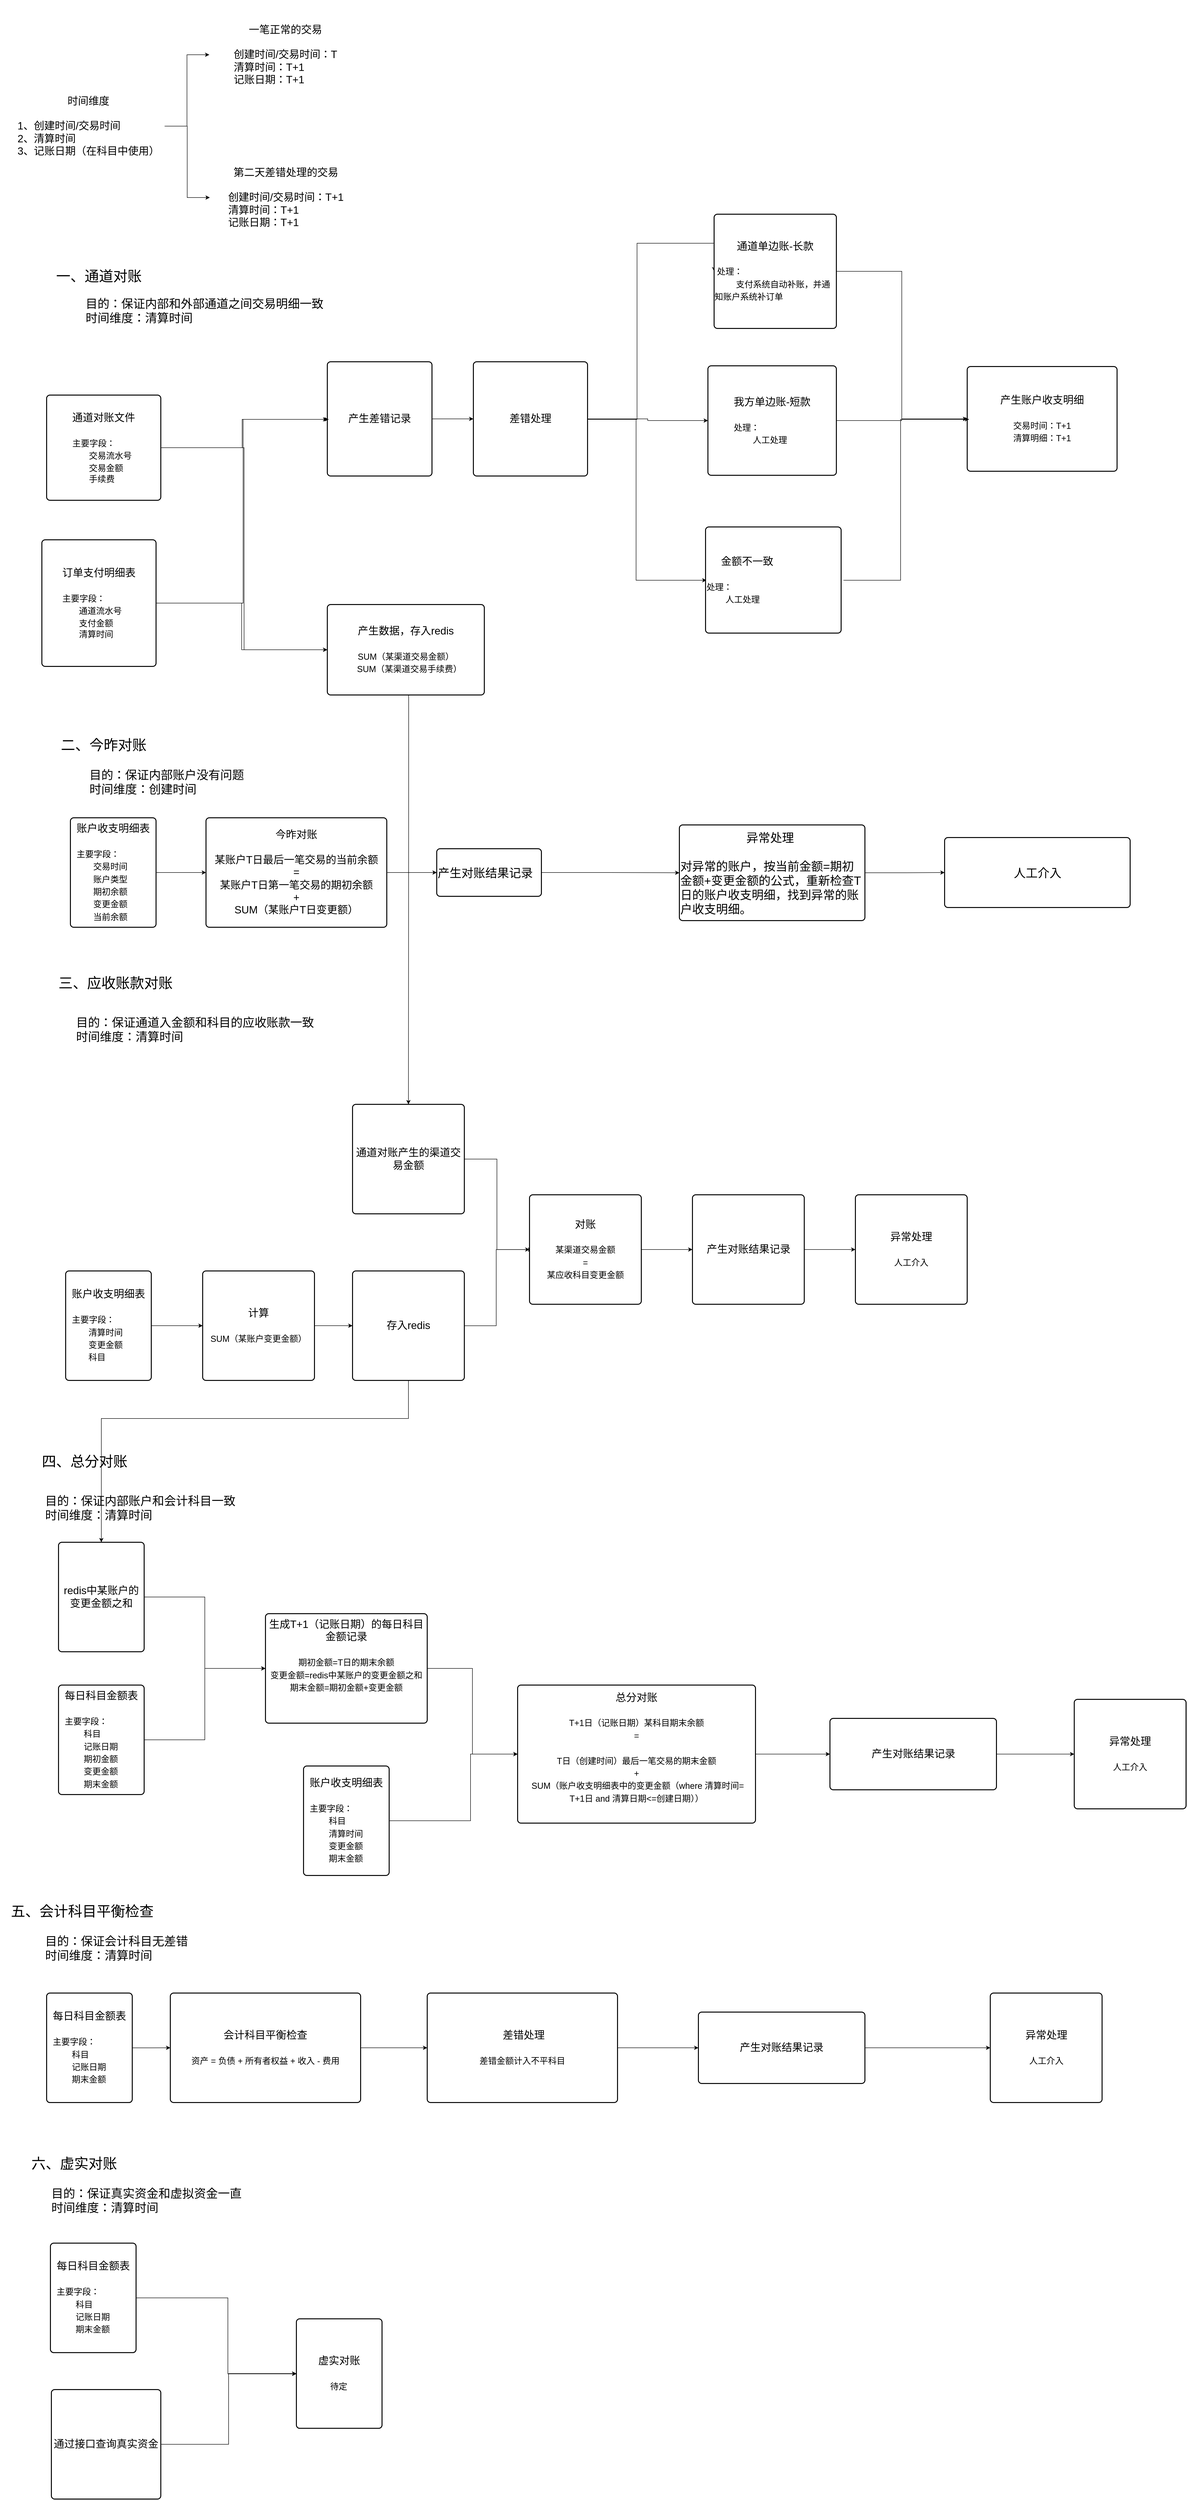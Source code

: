 <mxfile version="10.7.5" type="github"><diagram id="xAqjOUF-FZL2GViJQYim" name="Page-1"><mxGraphModel dx="2731" dy="2363" grid="1" gridSize="10" guides="1" tooltips="1" connect="1" arrows="1" fold="1" page="1" pageScale="1" pageWidth="827" pageHeight="1169" math="0" shadow="0"><root><mxCell id="0"/><mxCell id="1" parent="0"/><mxCell id="aBwMMOyvuizvTPIjzyAT-1" value="一、通道对账" style="text;html=1;strokeColor=none;fillColor=none;align=center;verticalAlign=middle;whiteSpace=wrap;rounded=0;fontSize=30;" vertex="1" parent="1"><mxGeometry x="70" y="-230" width="220" height="60" as="geometry"/></mxCell><mxCell id="aBwMMOyvuizvTPIjzyAT-5" value="" style="edgeStyle=orthogonalEdgeStyle;rounded=0;orthogonalLoop=1;jettySize=auto;html=1;fontSize=22;" edge="1" parent="1" source="aBwMMOyvuizvTPIjzyAT-2" target="aBwMMOyvuizvTPIjzyAT-4"><mxGeometry relative="1" as="geometry"><Array as="points"><mxPoint x="481" y="161"/><mxPoint x="481" y="101"/></Array></mxGeometry></mxCell><mxCell id="aBwMMOyvuizvTPIjzyAT-104" style="edgeStyle=orthogonalEdgeStyle;rounded=0;orthogonalLoop=1;jettySize=auto;html=1;fontSize=25;entryX=0;entryY=0.5;entryDx=0;entryDy=0;" edge="1" parent="1" source="aBwMMOyvuizvTPIjzyAT-2" target="aBwMMOyvuizvTPIjzyAT-22"><mxGeometry relative="1" as="geometry"><mxPoint x="570" y="400" as="targetPoint"/></mxGeometry></mxCell><mxCell id="aBwMMOyvuizvTPIjzyAT-2" value="通道对账文件&lt;br&gt;&lt;br&gt;&lt;div style=&quot;text-align: left&quot;&gt;&lt;span style=&quot;font-size: 18px&quot;&gt;主要字段：&lt;/span&gt;&lt;/div&gt;&lt;div style=&quot;text-align: left&quot;&gt;&lt;span style=&quot;font-size: 18px&quot;&gt;&amp;nbsp; &amp;nbsp; &amp;nbsp; &amp;nbsp;交易流水号&lt;/span&gt;&lt;/div&gt;&lt;div style=&quot;text-align: left&quot;&gt;&lt;span style=&quot;font-size: 18px&quot;&gt;&amp;nbsp; &amp;nbsp; &amp;nbsp; &amp;nbsp;交易金额&lt;/span&gt;&lt;/div&gt;&lt;font style=&quot;font-size: 18px&quot;&gt;&lt;div style=&quot;text-align: left&quot;&gt;&lt;span&gt;&amp;nbsp; &amp;nbsp; &amp;nbsp; &amp;nbsp;手续费&lt;/span&gt;&lt;/div&gt;&lt;/font&gt;" style="rounded=1;whiteSpace=wrap;html=1;absoluteArcSize=1;arcSize=14;strokeWidth=2;fontSize=22;" vertex="1" parent="1"><mxGeometry x="70" y="50" width="240" height="221" as="geometry"/></mxCell><mxCell id="aBwMMOyvuizvTPIjzyAT-13" value="" style="edgeStyle=orthogonalEdgeStyle;rounded=0;orthogonalLoop=1;jettySize=auto;html=1;fontSize=22;" edge="1" parent="1" source="aBwMMOyvuizvTPIjzyAT-4" target="aBwMMOyvuizvTPIjzyAT-12"><mxGeometry relative="1" as="geometry"/></mxCell><mxCell id="aBwMMOyvuizvTPIjzyAT-4" value="产生差错记录" style="rounded=1;whiteSpace=wrap;html=1;absoluteArcSize=1;arcSize=14;strokeWidth=2;fontSize=22;" vertex="1" parent="1"><mxGeometry x="660" y="-20" width="220" height="240" as="geometry"/></mxCell><mxCell id="aBwMMOyvuizvTPIjzyAT-15" value="" style="edgeStyle=orthogonalEdgeStyle;rounded=0;orthogonalLoop=1;jettySize=auto;html=1;fontSize=22;exitX=1;exitY=0.5;exitDx=0;exitDy=0;entryX=0;entryY=0.5;entryDx=0;entryDy=0;" edge="1" parent="1" source="aBwMMOyvuizvTPIjzyAT-12" target="aBwMMOyvuizvTPIjzyAT-14"><mxGeometry relative="1" as="geometry"><mxPoint x="1090" y="60" as="sourcePoint"/><mxPoint x="1280" y="-270" as="targetPoint"/><Array as="points"><mxPoint x="1311" y="101"/><mxPoint x="1311" y="-269"/><mxPoint x="1473" y="-269"/></Array></mxGeometry></mxCell><mxCell id="aBwMMOyvuizvTPIjzyAT-18" style="edgeStyle=orthogonalEdgeStyle;rounded=0;orthogonalLoop=1;jettySize=auto;html=1;entryX=0;entryY=0.5;entryDx=0;entryDy=0;fontSize=22;" edge="1" parent="1" source="aBwMMOyvuizvTPIjzyAT-12" target="aBwMMOyvuizvTPIjzyAT-16"><mxGeometry relative="1" as="geometry"/></mxCell><mxCell id="aBwMMOyvuizvTPIjzyAT-19" style="edgeStyle=orthogonalEdgeStyle;rounded=0;orthogonalLoop=1;jettySize=auto;html=1;entryX=0;entryY=0.5;entryDx=0;entryDy=0;fontSize=22;" edge="1" parent="1"><mxGeometry relative="1" as="geometry"><mxPoint x="1162" y="101" as="sourcePoint"/><mxPoint x="1457" y="439" as="targetPoint"/><Array as="points"><mxPoint x="1309" y="101"/><mxPoint x="1309" y="439"/></Array></mxGeometry></mxCell><mxCell id="aBwMMOyvuizvTPIjzyAT-12" value="差错处理" style="rounded=1;whiteSpace=wrap;html=1;absoluteArcSize=1;arcSize=14;strokeWidth=2;fontSize=22;" vertex="1" parent="1"><mxGeometry x="967" y="-20" width="240" height="240" as="geometry"/></mxCell><mxCell id="aBwMMOyvuizvTPIjzyAT-21" value="" style="edgeStyle=orthogonalEdgeStyle;rounded=0;orthogonalLoop=1;jettySize=auto;html=1;fontSize=22;entryX=0;entryY=0.5;entryDx=0;entryDy=0;" edge="1" parent="1" source="aBwMMOyvuizvTPIjzyAT-14" target="aBwMMOyvuizvTPIjzyAT-20"><mxGeometry relative="1" as="geometry"/></mxCell><mxCell id="aBwMMOyvuizvTPIjzyAT-14" value="通道单边账-长款&lt;br&gt;&lt;br&gt;&lt;div style=&quot;text-align: left&quot;&gt;&lt;span style=&quot;font-size: 18px&quot;&gt;&amp;nbsp;处理：&lt;/span&gt;&lt;/div&gt;&lt;div style=&quot;text-align: left&quot;&gt;&lt;span style=&quot;font-size: 18px&quot;&gt;&amp;nbsp; &amp;nbsp; &amp;nbsp; &amp;nbsp; &amp;nbsp;支付系统自动补账，并通知账户系统补订单&lt;/span&gt;&lt;/div&gt;" style="rounded=1;whiteSpace=wrap;html=1;absoluteArcSize=1;arcSize=14;strokeWidth=2;fontSize=22;" vertex="1" parent="1"><mxGeometry x="1473" y="-330" width="257" height="240" as="geometry"/></mxCell><mxCell id="aBwMMOyvuizvTPIjzyAT-20" value="产生账户收支明细&lt;br&gt;&lt;br&gt;&lt;font style=&quot;font-size: 18px&quot;&gt;交易时间：T+1&lt;br&gt;清算明细：T+1&lt;/font&gt;&lt;br&gt;" style="rounded=1;whiteSpace=wrap;html=1;absoluteArcSize=1;arcSize=14;strokeWidth=2;fontSize=22;" vertex="1" parent="1"><mxGeometry x="2005" y="-10" width="315" height="220" as="geometry"/></mxCell><mxCell id="aBwMMOyvuizvTPIjzyAT-6" style="edgeStyle=orthogonalEdgeStyle;rounded=0;orthogonalLoop=1;jettySize=auto;html=1;entryX=0;entryY=0.5;entryDx=0;entryDy=0;fontSize=22;" edge="1" parent="1"><mxGeometry relative="1" as="geometry"><mxPoint x="302" y="487" as="sourcePoint"/><mxPoint x="663" y="101" as="targetPoint"/><Array as="points"><mxPoint x="483" y="487"/><mxPoint x="483" y="101"/></Array></mxGeometry></mxCell><mxCell id="aBwMMOyvuizvTPIjzyAT-25" style="edgeStyle=orthogonalEdgeStyle;rounded=0;orthogonalLoop=1;jettySize=auto;html=1;entryX=0;entryY=0.5;entryDx=0;entryDy=0;fontSize=22;" edge="1" parent="1" source="aBwMMOyvuizvTPIjzyAT-3" target="aBwMMOyvuizvTPIjzyAT-22"><mxGeometry relative="1" as="geometry"/></mxCell><mxCell id="aBwMMOyvuizvTPIjzyAT-3" value="订单支付明细表&lt;br&gt;&lt;br&gt;&lt;div style=&quot;text-align: left&quot;&gt;&lt;span style=&quot;font-size: 18px&quot;&gt;主要字段：&lt;/span&gt;&lt;/div&gt;&lt;div style=&quot;text-align: left&quot;&gt;&lt;span style=&quot;font-size: 18px&quot;&gt;&amp;nbsp; &amp;nbsp; &amp;nbsp; &amp;nbsp;通道流水号&lt;/span&gt;&lt;/div&gt;&lt;div style=&quot;text-align: left&quot;&gt;&lt;span style=&quot;font-size: 18px&quot;&gt;&amp;nbsp; &amp;nbsp; &amp;nbsp; &amp;nbsp;支付金额&lt;/span&gt;&lt;/div&gt;&lt;font style=&quot;font-size: 18px&quot;&gt;&lt;div style=&quot;text-align: left&quot;&gt;&lt;span&gt;&amp;nbsp; &amp;nbsp; &amp;nbsp; &amp;nbsp;清算时间&lt;/span&gt;&lt;/div&gt;&lt;/font&gt;" style="rounded=1;whiteSpace=wrap;html=1;absoluteArcSize=1;arcSize=14;strokeWidth=2;fontSize=22;" vertex="1" parent="1"><mxGeometry x="60" y="354" width="240" height="266" as="geometry"/></mxCell><mxCell id="aBwMMOyvuizvTPIjzyAT-11" value="" style="edgeStyle=orthogonalEdgeStyle;rounded=0;orthogonalLoop=1;jettySize=auto;html=1;fontSize=22;" edge="1" parent="1" source="aBwMMOyvuizvTPIjzyAT-7" target="aBwMMOyvuizvTPIjzyAT-10"><mxGeometry relative="1" as="geometry"/></mxCell><mxCell id="aBwMMOyvuizvTPIjzyAT-102" style="edgeStyle=orthogonalEdgeStyle;rounded=0;orthogonalLoop=1;jettySize=auto;html=1;fontSize=25;" edge="1" parent="1" source="aBwMMOyvuizvTPIjzyAT-7" target="aBwMMOyvuizvTPIjzyAT-101"><mxGeometry relative="1" as="geometry"/></mxCell><mxCell id="aBwMMOyvuizvTPIjzyAT-7" value="时间维度&lt;br&gt;&lt;br&gt;&lt;div style=&quot;text-align: left&quot;&gt;&lt;span&gt;1、创建时间/交易时间&lt;/span&gt;&lt;/div&gt;&lt;div style=&quot;text-align: left&quot;&gt;&lt;span&gt;2、清算时间&lt;/span&gt;&lt;/div&gt;&lt;div style=&quot;text-align: left&quot;&gt;&lt;span&gt;3、记账日期（在科目中使用）&lt;/span&gt;&lt;/div&gt;" style="text;html=1;strokeColor=none;fillColor=none;align=center;verticalAlign=middle;whiteSpace=wrap;rounded=0;fontSize=22;" vertex="1" parent="1"><mxGeometry x="-2" y="-630" width="320" height="230" as="geometry"/></mxCell><mxCell id="aBwMMOyvuizvTPIjzyAT-10" value="一笔正常的交易&lt;br&gt;&lt;br&gt;&lt;div style=&quot;text-align: left&quot;&gt;&lt;span&gt;创建时间/交易时间：T&lt;/span&gt;&lt;/div&gt;&lt;div style=&quot;text-align: left&quot;&gt;&lt;span&gt;清算时间：T+1&lt;/span&gt;&lt;/div&gt;&lt;div style=&quot;text-align: left&quot;&gt;&lt;span&gt;记账日期：T+1&lt;/span&gt;&lt;/div&gt;" style="text;html=1;strokeColor=none;fillColor=none;align=center;verticalAlign=middle;whiteSpace=wrap;rounded=0;fontSize=22;" vertex="1" parent="1"><mxGeometry x="412" y="-780" width="320" height="230" as="geometry"/></mxCell><mxCell id="aBwMMOyvuizvTPIjzyAT-23" style="edgeStyle=orthogonalEdgeStyle;rounded=0;orthogonalLoop=1;jettySize=auto;html=1;entryX=0;entryY=0.5;entryDx=0;entryDy=0;fontSize=22;" edge="1" parent="1" source="aBwMMOyvuizvTPIjzyAT-16" target="aBwMMOyvuizvTPIjzyAT-20"><mxGeometry relative="1" as="geometry"/></mxCell><mxCell id="aBwMMOyvuizvTPIjzyAT-16" value="我方单边账-短款&lt;br&gt;&lt;br&gt;&lt;div style=&quot;text-align: left&quot;&gt;&lt;span style=&quot;font-size: 18px&quot;&gt;处理：&lt;/span&gt;&lt;/div&gt;&lt;div style=&quot;text-align: left&quot;&gt;&lt;span style=&quot;font-size: 18px&quot;&gt;&amp;nbsp; &amp;nbsp; &amp;nbsp; &amp;nbsp; 人工处理&lt;/span&gt;&lt;/div&gt;" style="rounded=1;whiteSpace=wrap;html=1;absoluteArcSize=1;arcSize=14;strokeWidth=2;fontSize=22;" vertex="1" parent="1"><mxGeometry x="1460" y="-11.5" width="270" height="230" as="geometry"/></mxCell><mxCell id="aBwMMOyvuizvTPIjzyAT-24" style="edgeStyle=orthogonalEdgeStyle;rounded=0;orthogonalLoop=1;jettySize=auto;html=1;entryX=0;entryY=0.5;entryDx=0;entryDy=0;fontSize=22;exitX=1;exitY=0.5;exitDx=0;exitDy=0;" edge="1" parent="1"><mxGeometry relative="1" as="geometry"><mxPoint x="1745" y="439" as="sourcePoint"/><mxPoint x="2009" y="101" as="targetPoint"/><Array as="points"><mxPoint x="1865" y="439"/><mxPoint x="1865" y="101"/></Array></mxGeometry></mxCell><mxCell id="aBwMMOyvuizvTPIjzyAT-17" value="&lt;div style=&quot;text-align: center&quot;&gt;&lt;span&gt;&amp;nbsp; &amp;nbsp; &amp;nbsp;金额不一致&lt;/span&gt;&lt;/div&gt;&lt;span style=&quot;font-size: 18px ; text-align: left&quot;&gt;&lt;br&gt;处理：&lt;/span&gt;&lt;br&gt;&lt;div style=&quot;text-align: left&quot;&gt;&lt;span style=&quot;font-size: 18px&quot;&gt;&amp;nbsp; &amp;nbsp; &amp;nbsp; &amp;nbsp; 人工处理&lt;/span&gt;&lt;/div&gt;" style="rounded=1;whiteSpace=wrap;html=1;absoluteArcSize=1;arcSize=14;strokeWidth=2;fontSize=22;align=left;" vertex="1" parent="1"><mxGeometry x="1455" y="327" width="285" height="223" as="geometry"/></mxCell><mxCell id="aBwMMOyvuizvTPIjzyAT-53" style="edgeStyle=orthogonalEdgeStyle;rounded=0;orthogonalLoop=1;jettySize=auto;html=1;entryX=0.5;entryY=0;entryDx=0;entryDy=0;fontSize=25;" edge="1" parent="1" source="aBwMMOyvuizvTPIjzyAT-22" target="aBwMMOyvuizvTPIjzyAT-52"><mxGeometry relative="1" as="geometry"><Array as="points"><mxPoint x="831" y="860"/><mxPoint x="831" y="860"/></Array></mxGeometry></mxCell><mxCell id="aBwMMOyvuizvTPIjzyAT-22" value="产生数据，存入redis&lt;br&gt;&lt;br&gt;&lt;font style=&quot;font-size: 18px&quot;&gt;SUM（某渠道交易金额）&lt;br&gt;&amp;nbsp; &amp;nbsp;SUM（某渠道交易手续费）&lt;/font&gt;" style="rounded=1;whiteSpace=wrap;html=1;absoluteArcSize=1;arcSize=14;strokeWidth=2;fontSize=22;" vertex="1" parent="1"><mxGeometry x="660" y="490" width="330" height="190" as="geometry"/></mxCell><mxCell id="aBwMMOyvuizvTPIjzyAT-27" value="二、今昨对账" style="text;html=1;strokeColor=none;fillColor=none;align=center;verticalAlign=middle;whiteSpace=wrap;rounded=0;fontSize=30;" vertex="1" parent="1"><mxGeometry x="70" y="720" width="240" height="130" as="geometry"/></mxCell><mxCell id="aBwMMOyvuizvTPIjzyAT-35" value="" style="edgeStyle=orthogonalEdgeStyle;rounded=0;orthogonalLoop=1;jettySize=auto;html=1;fontSize=25;" edge="1" parent="1" source="aBwMMOyvuizvTPIjzyAT-29" target="aBwMMOyvuizvTPIjzyAT-34"><mxGeometry relative="1" as="geometry"/></mxCell><mxCell id="aBwMMOyvuizvTPIjzyAT-29" value="账户收支明细表&lt;br&gt;&lt;br&gt;&lt;div style=&quot;text-align: left&quot;&gt;&lt;span style=&quot;font-size: 18px&quot;&gt;主要字段：&lt;/span&gt;&lt;/div&gt;&lt;div style=&quot;text-align: left&quot;&gt;&lt;span style=&quot;font-size: 18px&quot;&gt;&amp;nbsp; &amp;nbsp; &amp;nbsp; &amp;nbsp;交易时间&lt;/span&gt;&lt;/div&gt;&lt;div style=&quot;text-align: left&quot;&gt;&lt;span style=&quot;font-size: 18px&quot;&gt;&amp;nbsp; &amp;nbsp; &amp;nbsp; &amp;nbsp;账户类型&lt;/span&gt;&lt;/div&gt;&lt;div style=&quot;text-align: left&quot;&gt;&lt;span style=&quot;font-size: 18px&quot;&gt;&amp;nbsp; &amp;nbsp; &amp;nbsp; &amp;nbsp;期初余额&lt;/span&gt;&lt;/div&gt;&lt;div style=&quot;text-align: left&quot;&gt;&lt;span style=&quot;font-size: 18px&quot;&gt;&amp;nbsp; &amp;nbsp; &amp;nbsp; &amp;nbsp;变更金额&lt;/span&gt;&lt;/div&gt;&lt;div style=&quot;text-align: left&quot;&gt;&lt;span style=&quot;font-size: 18px&quot;&gt;&amp;nbsp; &amp;nbsp; &amp;nbsp; &amp;nbsp;当前余额&lt;/span&gt;&lt;/div&gt;" style="rounded=1;whiteSpace=wrap;html=1;absoluteArcSize=1;arcSize=14;strokeWidth=2;fontSize=22;" vertex="1" parent="1"><mxGeometry x="120" y="938" width="180" height="230" as="geometry"/></mxCell><mxCell id="aBwMMOyvuizvTPIjzyAT-39" style="edgeStyle=orthogonalEdgeStyle;rounded=0;orthogonalLoop=1;jettySize=auto;html=1;entryX=0;entryY=0.5;entryDx=0;entryDy=0;fontSize=25;" edge="1" parent="1" source="aBwMMOyvuizvTPIjzyAT-34" target="aBwMMOyvuizvTPIjzyAT-38"><mxGeometry relative="1" as="geometry"/></mxCell><mxCell id="aBwMMOyvuizvTPIjzyAT-34" value="今昨对账&lt;br&gt;&lt;br&gt;某账户T日最后一笔交易的当前余额&lt;br&gt;=&lt;br&gt;某账户T日第一笔交易的期初余额&lt;br&gt;+&lt;br&gt;SUM（某账户T日变更额）&lt;br&gt;" style="rounded=1;whiteSpace=wrap;html=1;absoluteArcSize=1;arcSize=14;strokeWidth=2;fontSize=22;" vertex="1" parent="1"><mxGeometry x="405" y="938" width="380" height="230" as="geometry"/></mxCell><mxCell id="aBwMMOyvuizvTPIjzyAT-30" value="目的：保证内部和外部通道之间交易明细一致&lt;br&gt;时间维度：清算时间&lt;br&gt;" style="text;html=1;resizable=0;points=[];autosize=1;align=left;verticalAlign=top;spacingTop=-4;fontSize=25;" vertex="1" parent="1"><mxGeometry x="150" y="-160" width="520" height="60" as="geometry"/></mxCell><mxCell id="aBwMMOyvuizvTPIjzyAT-31" value="目的：保证内部账户没有问题&lt;br&gt;时间维度：创建时间&lt;br&gt;" style="text;html=1;resizable=0;points=[];autosize=1;align=left;verticalAlign=top;spacingTop=-4;fontSize=25;" vertex="1" parent="1"><mxGeometry x="158" y="830" width="340" height="60" as="geometry"/></mxCell><mxCell id="aBwMMOyvuizvTPIjzyAT-42" value="" style="edgeStyle=orthogonalEdgeStyle;rounded=0;orthogonalLoop=1;jettySize=auto;html=1;fontSize=25;" edge="1" parent="1" source="aBwMMOyvuizvTPIjzyAT-38" target="aBwMMOyvuizvTPIjzyAT-41"><mxGeometry relative="1" as="geometry"/></mxCell><mxCell id="aBwMMOyvuizvTPIjzyAT-38" value="产生对账结果记录" style="rounded=1;whiteSpace=wrap;html=1;absoluteArcSize=1;arcSize=14;strokeWidth=2;fontSize=25;align=left;" vertex="1" parent="1"><mxGeometry x="890" y="1003" width="220" height="100" as="geometry"/></mxCell><mxCell id="aBwMMOyvuizvTPIjzyAT-109" value="" style="edgeStyle=orthogonalEdgeStyle;rounded=0;orthogonalLoop=1;jettySize=auto;html=1;fontSize=25;" edge="1" parent="1" source="aBwMMOyvuizvTPIjzyAT-41" target="aBwMMOyvuizvTPIjzyAT-108"><mxGeometry relative="1" as="geometry"/></mxCell><mxCell id="aBwMMOyvuizvTPIjzyAT-41" value="&amp;nbsp; &amp;nbsp; &amp;nbsp; &amp;nbsp; &amp;nbsp; &amp;nbsp; &amp;nbsp; &amp;nbsp; &amp;nbsp; &amp;nbsp; 异常处理&lt;br&gt;&lt;br&gt;对异常的账户，按当前金额=期初金额+变更金额的公式，重新检查T日的账户收支明细，找到异常的账户收支明细。" style="rounded=1;whiteSpace=wrap;html=1;absoluteArcSize=1;arcSize=14;strokeWidth=2;fontSize=25;align=left;" vertex="1" parent="1"><mxGeometry x="1400" y="953" width="390" height="201" as="geometry"/></mxCell><mxCell id="aBwMMOyvuizvTPIjzyAT-108" value="人工介入" style="rounded=1;whiteSpace=wrap;html=1;absoluteArcSize=1;arcSize=14;strokeWidth=2;fontSize=25;align=center;" vertex="1" parent="1"><mxGeometry x="1957.5" y="979.5" width="390" height="147" as="geometry"/></mxCell><mxCell id="aBwMMOyvuizvTPIjzyAT-45" value="三、应收账款对账" style="text;html=1;strokeColor=none;fillColor=none;align=center;verticalAlign=middle;whiteSpace=wrap;rounded=0;fontSize=30;" vertex="1" parent="1"><mxGeometry x="60" y="1220" width="310" height="130" as="geometry"/></mxCell><mxCell id="aBwMMOyvuizvTPIjzyAT-46" value="目的：保证通道入金额和科目的应收账款一致&lt;br&gt;时间维度：清算时间&lt;br&gt;" style="text;html=1;resizable=0;points=[];autosize=1;align=left;verticalAlign=top;spacingTop=-4;fontSize=25;" vertex="1" parent="1"><mxGeometry x="130" y="1350" width="520" height="60" as="geometry"/></mxCell><mxCell id="aBwMMOyvuizvTPIjzyAT-49" value="" style="edgeStyle=orthogonalEdgeStyle;rounded=0;orthogonalLoop=1;jettySize=auto;html=1;fontSize=25;" edge="1" parent="1" source="aBwMMOyvuizvTPIjzyAT-47" target="aBwMMOyvuizvTPIjzyAT-48"><mxGeometry relative="1" as="geometry"/></mxCell><mxCell id="aBwMMOyvuizvTPIjzyAT-47" value="账户收支明细表&lt;br&gt;&lt;br&gt;&lt;div style=&quot;text-align: left&quot;&gt;&lt;span style=&quot;font-size: 18px&quot;&gt;主要字段：&lt;/span&gt;&lt;/div&gt;&lt;div style=&quot;text-align: left&quot;&gt;&lt;span style=&quot;font-size: 18px&quot;&gt;&amp;nbsp; &amp;nbsp; &amp;nbsp; &amp;nbsp;清算时间&lt;/span&gt;&lt;/div&gt;&lt;div style=&quot;text-align: left&quot;&gt;&lt;span style=&quot;font-size: 18px&quot;&gt;&amp;nbsp; &amp;nbsp; &amp;nbsp; &amp;nbsp;变更金额&lt;/span&gt;&lt;/div&gt;&lt;div style=&quot;text-align: left&quot;&gt;&lt;span style=&quot;font-size: 18px&quot;&gt;&amp;nbsp; &amp;nbsp; &amp;nbsp; &amp;nbsp;科目&lt;/span&gt;&lt;/div&gt;" style="rounded=1;whiteSpace=wrap;html=1;absoluteArcSize=1;arcSize=14;strokeWidth=2;fontSize=22;" vertex="1" parent="1"><mxGeometry x="110" y="1890" width="180" height="230" as="geometry"/></mxCell><mxCell id="aBwMMOyvuizvTPIjzyAT-56" style="edgeStyle=orthogonalEdgeStyle;rounded=0;orthogonalLoop=1;jettySize=auto;html=1;fontSize=25;entryX=0;entryY=0.5;entryDx=0;entryDy=0;" edge="1" parent="1"><mxGeometry relative="1" as="geometry"><mxPoint x="1090.765" y="1845.118" as="targetPoint"/><mxPoint x="926" y="2005.118" as="sourcePoint"/><Array as="points"><mxPoint x="1015" y="2005"/><mxPoint x="1015" y="1845"/></Array></mxGeometry></mxCell><mxCell id="aBwMMOyvuizvTPIjzyAT-63" value="" style="edgeStyle=orthogonalEdgeStyle;rounded=0;orthogonalLoop=1;jettySize=auto;html=1;fontSize=25;" edge="1" parent="1" source="aBwMMOyvuizvTPIjzyAT-48" target="aBwMMOyvuizvTPIjzyAT-62"><mxGeometry relative="1" as="geometry"/></mxCell><mxCell id="aBwMMOyvuizvTPIjzyAT-48" value="计算&lt;br&gt;&lt;br&gt;&lt;font style=&quot;font-size: 18px&quot;&gt;SUM（某账户变更金额）&lt;/font&gt;" style="rounded=1;whiteSpace=wrap;html=1;absoluteArcSize=1;arcSize=14;strokeWidth=2;fontSize=22;" vertex="1" parent="1"><mxGeometry x="398" y="1890" width="235" height="230" as="geometry"/></mxCell><mxCell id="aBwMMOyvuizvTPIjzyAT-69" style="edgeStyle=orthogonalEdgeStyle;rounded=0;orthogonalLoop=1;jettySize=auto;html=1;fontSize=25;" edge="1" parent="1" source="aBwMMOyvuizvTPIjzyAT-62" target="aBwMMOyvuizvTPIjzyAT-68"><mxGeometry relative="1" as="geometry"><Array as="points"><mxPoint x="831" y="2200"/><mxPoint x="185" y="2200"/></Array></mxGeometry></mxCell><mxCell id="aBwMMOyvuizvTPIjzyAT-62" value="存入redis&lt;br&gt;" style="rounded=1;whiteSpace=wrap;html=1;absoluteArcSize=1;arcSize=14;strokeWidth=2;fontSize=22;" vertex="1" parent="1"><mxGeometry x="713" y="1890" width="235" height="230" as="geometry"/></mxCell><mxCell id="aBwMMOyvuizvTPIjzyAT-55" value="" style="edgeStyle=orthogonalEdgeStyle;rounded=0;orthogonalLoop=1;jettySize=auto;html=1;fontSize=25;" edge="1" parent="1" source="aBwMMOyvuizvTPIjzyAT-52" target="aBwMMOyvuizvTPIjzyAT-54"><mxGeometry relative="1" as="geometry"/></mxCell><mxCell id="aBwMMOyvuizvTPIjzyAT-52" value="通道对账产生的渠道交易金额" style="rounded=1;whiteSpace=wrap;html=1;absoluteArcSize=1;arcSize=14;strokeWidth=2;fontSize=22;" vertex="1" parent="1"><mxGeometry x="713" y="1540" width="235" height="230" as="geometry"/></mxCell><mxCell id="aBwMMOyvuizvTPIjzyAT-58" value="" style="edgeStyle=orthogonalEdgeStyle;rounded=0;orthogonalLoop=1;jettySize=auto;html=1;fontSize=25;" edge="1" parent="1" source="aBwMMOyvuizvTPIjzyAT-54" target="aBwMMOyvuizvTPIjzyAT-57"><mxGeometry relative="1" as="geometry"/></mxCell><mxCell id="aBwMMOyvuizvTPIjzyAT-54" value="对账&lt;br&gt;&lt;br&gt;&lt;font style=&quot;font-size: 18px&quot;&gt;某渠道交易金额&lt;br&gt;=&lt;br&gt;某应收科目变更金额&lt;/font&gt;&lt;br&gt;" style="rounded=1;whiteSpace=wrap;html=1;absoluteArcSize=1;arcSize=14;strokeWidth=2;fontSize=22;" vertex="1" parent="1"><mxGeometry x="1085" y="1730" width="235" height="230" as="geometry"/></mxCell><mxCell id="aBwMMOyvuizvTPIjzyAT-60" value="" style="edgeStyle=orthogonalEdgeStyle;rounded=0;orthogonalLoop=1;jettySize=auto;html=1;fontSize=25;" edge="1" parent="1" source="aBwMMOyvuizvTPIjzyAT-57" target="aBwMMOyvuizvTPIjzyAT-59"><mxGeometry relative="1" as="geometry"/></mxCell><mxCell id="aBwMMOyvuizvTPIjzyAT-57" value="产生对账结果记录" style="rounded=1;whiteSpace=wrap;html=1;absoluteArcSize=1;arcSize=14;strokeWidth=2;fontSize=22;" vertex="1" parent="1"><mxGeometry x="1427.5" y="1730" width="235" height="230" as="geometry"/></mxCell><mxCell id="aBwMMOyvuizvTPIjzyAT-59" value="异常处理&lt;br&gt;&lt;br&gt;&lt;font style=&quot;font-size: 18px&quot;&gt;人工介入&lt;/font&gt;&lt;br&gt;" style="rounded=1;whiteSpace=wrap;html=1;absoluteArcSize=1;arcSize=14;strokeWidth=2;fontSize=22;" vertex="1" parent="1"><mxGeometry x="1770" y="1730" width="235" height="230" as="geometry"/></mxCell><mxCell id="aBwMMOyvuizvTPIjzyAT-64" value="四、总分对账" style="text;html=1;strokeColor=none;fillColor=none;align=center;verticalAlign=middle;whiteSpace=wrap;rounded=0;fontSize=30;" vertex="1" parent="1"><mxGeometry x="-5" y="2225" width="310" height="130" as="geometry"/></mxCell><mxCell id="aBwMMOyvuizvTPIjzyAT-65" value="目的：保证内部账户和会计科目一致&lt;br&gt;时间维度：清算时间&lt;br&gt;" style="text;html=1;resizable=0;points=[];autosize=1;align=left;verticalAlign=top;spacingTop=-4;fontSize=25;" vertex="1" parent="1"><mxGeometry x="65" y="2355" width="420" height="60" as="geometry"/></mxCell><mxCell id="aBwMMOyvuizvTPIjzyAT-73" value="" style="edgeStyle=orthogonalEdgeStyle;rounded=0;orthogonalLoop=1;jettySize=auto;html=1;fontSize=25;" edge="1" parent="1" source="aBwMMOyvuizvTPIjzyAT-67" target="aBwMMOyvuizvTPIjzyAT-72"><mxGeometry relative="1" as="geometry"/></mxCell><mxCell id="aBwMMOyvuizvTPIjzyAT-67" value="每日科目金额表&lt;br&gt;&lt;br&gt;&lt;div style=&quot;text-align: left&quot;&gt;&lt;span style=&quot;font-size: 18px&quot;&gt;主要字段：&lt;/span&gt;&lt;/div&gt;&lt;div style=&quot;text-align: left&quot;&gt;&lt;span style=&quot;font-size: 18px&quot;&gt;&amp;nbsp; &amp;nbsp; &amp;nbsp; &amp;nbsp; 科目&amp;nbsp; &amp;nbsp; &amp;nbsp;&lt;/span&gt;&lt;/div&gt;&lt;div style=&quot;text-align: left&quot;&gt;&lt;span style=&quot;font-size: 18px&quot;&gt;&amp;nbsp; &amp;nbsp; &amp;nbsp; &amp;nbsp; 记账日期&lt;/span&gt;&lt;/div&gt;&lt;div style=&quot;text-align: left&quot;&gt;&lt;span style=&quot;font-size: 18px&quot;&gt;&amp;nbsp; &amp;nbsp; &amp;nbsp; &amp;nbsp; 期初金额&lt;/span&gt;&lt;/div&gt;&lt;div style=&quot;text-align: left&quot;&gt;&lt;span style=&quot;font-size: 18px&quot;&gt;&amp;nbsp; &amp;nbsp; &amp;nbsp; &amp;nbsp; 变更金额&lt;/span&gt;&lt;/div&gt;&lt;div style=&quot;text-align: left&quot;&gt;&lt;span style=&quot;font-size: 18px&quot;&gt;&amp;nbsp; &amp;nbsp; &amp;nbsp; &amp;nbsp; 期末金额&lt;/span&gt;&lt;/div&gt;" style="rounded=1;whiteSpace=wrap;html=1;absoluteArcSize=1;arcSize=14;strokeWidth=2;fontSize=22;" vertex="1" parent="1"><mxGeometry x="95" y="2760" width="180" height="230" as="geometry"/></mxCell><mxCell id="aBwMMOyvuizvTPIjzyAT-77" value="" style="edgeStyle=orthogonalEdgeStyle;rounded=0;orthogonalLoop=1;jettySize=auto;html=1;fontSize=25;" edge="1" parent="1" source="aBwMMOyvuizvTPIjzyAT-72" target="aBwMMOyvuizvTPIjzyAT-76"><mxGeometry relative="1" as="geometry"/></mxCell><mxCell id="aBwMMOyvuizvTPIjzyAT-72" value="生成T+1（记账日期）的每日科目金额记录&lt;br&gt;&lt;br&gt;&lt;font style=&quot;font-size: 18px&quot;&gt;期初金额=T日的期末余额&lt;br&gt;&lt;/font&gt;&lt;font style=&quot;font-size: 18px&quot;&gt;变更金额=redis中某账户的变更金额之和&lt;br&gt;期末金额=期初金额+变更金额&lt;/font&gt;&lt;br&gt;&lt;br&gt;&lt;div style=&quot;text-align: left&quot;&gt;&lt;br&gt;&lt;/div&gt;" style="rounded=1;whiteSpace=wrap;html=1;absoluteArcSize=1;arcSize=14;strokeWidth=2;fontSize=22;" vertex="1" parent="1"><mxGeometry x="530" y="2610" width="340" height="230" as="geometry"/></mxCell><mxCell id="aBwMMOyvuizvTPIjzyAT-80" value="" style="edgeStyle=orthogonalEdgeStyle;rounded=0;orthogonalLoop=1;jettySize=auto;html=1;fontSize=25;" edge="1" parent="1" source="aBwMMOyvuizvTPIjzyAT-76" target="aBwMMOyvuizvTPIjzyAT-79"><mxGeometry relative="1" as="geometry"/></mxCell><mxCell id="aBwMMOyvuizvTPIjzyAT-76" value="总分对账&lt;br&gt;&lt;br&gt;&lt;span style=&quot;font-size: 18px&quot;&gt;T+1日（记账日期）某科目期末余额&lt;br&gt;&lt;/span&gt;&lt;font style=&quot;font-size: 18px&quot;&gt;=&lt;br&gt;&lt;br&gt;T日（创建时间）最后一笔交易的期末金额&lt;br&gt;+&lt;br&gt;&amp;nbsp;SUM（账户收支明细表中的变更金额（where 清算时间=&lt;br&gt;T+1日 and 清算日期&amp;lt;=创建日期））&lt;/font&gt;&lt;br&gt;&lt;div style=&quot;text-align: left&quot;&gt;&lt;br&gt;&lt;/div&gt;" style="rounded=1;whiteSpace=wrap;html=1;absoluteArcSize=1;arcSize=14;strokeWidth=2;fontSize=22;" vertex="1" parent="1"><mxGeometry x="1060" y="2760" width="500" height="290" as="geometry"/></mxCell><mxCell id="aBwMMOyvuizvTPIjzyAT-82" style="edgeStyle=orthogonalEdgeStyle;rounded=0;orthogonalLoop=1;jettySize=auto;html=1;fontSize=25;" edge="1" parent="1" source="aBwMMOyvuizvTPIjzyAT-79" target="aBwMMOyvuizvTPIjzyAT-81"><mxGeometry relative="1" as="geometry"/></mxCell><mxCell id="aBwMMOyvuizvTPIjzyAT-79" value="产生对账结果记录" style="rounded=1;whiteSpace=wrap;html=1;absoluteArcSize=1;arcSize=14;strokeWidth=2;fontSize=22;" vertex="1" parent="1"><mxGeometry x="1716.5" y="2830" width="350" height="150" as="geometry"/></mxCell><mxCell id="aBwMMOyvuizvTPIjzyAT-74" style="edgeStyle=orthogonalEdgeStyle;rounded=0;orthogonalLoop=1;jettySize=auto;html=1;fontSize=25;entryX=0;entryY=0.5;entryDx=0;entryDy=0;" edge="1" parent="1" source="aBwMMOyvuizvTPIjzyAT-68" target="aBwMMOyvuizvTPIjzyAT-72"><mxGeometry relative="1" as="geometry"><mxPoint x="430" y="2640" as="targetPoint"/></mxGeometry></mxCell><mxCell id="aBwMMOyvuizvTPIjzyAT-68" value="redis中某账户的变更金额之和&lt;br&gt;" style="rounded=1;whiteSpace=wrap;html=1;absoluteArcSize=1;arcSize=14;strokeWidth=2;fontSize=22;" vertex="1" parent="1"><mxGeometry x="95" y="2460" width="180" height="230" as="geometry"/></mxCell><mxCell id="aBwMMOyvuizvTPIjzyAT-78" style="edgeStyle=orthogonalEdgeStyle;rounded=0;orthogonalLoop=1;jettySize=auto;html=1;entryX=0;entryY=0.5;entryDx=0;entryDy=0;fontSize=25;" edge="1" parent="1" source="aBwMMOyvuizvTPIjzyAT-75" target="aBwMMOyvuizvTPIjzyAT-76"><mxGeometry relative="1" as="geometry"><Array as="points"><mxPoint x="961" y="3045"/><mxPoint x="961" y="2905"/></Array></mxGeometry></mxCell><mxCell id="aBwMMOyvuizvTPIjzyAT-75" value="账户收支明细表&lt;br&gt;&lt;br&gt;&lt;div style=&quot;text-align: left&quot;&gt;&lt;span style=&quot;font-size: 18px&quot;&gt;主要字段：&lt;/span&gt;&lt;/div&gt;&lt;div style=&quot;text-align: left&quot;&gt;&lt;span style=&quot;font-size: 18px&quot;&gt;&amp;nbsp; &amp;nbsp; &amp;nbsp; &amp;nbsp; 科目&amp;nbsp; &amp;nbsp; &amp;nbsp;&lt;/span&gt;&lt;/div&gt;&lt;div style=&quot;text-align: left&quot;&gt;&lt;span style=&quot;font-size: 18px&quot;&gt;&amp;nbsp; &amp;nbsp; &amp;nbsp; &amp;nbsp; 清算时间&lt;/span&gt;&lt;/div&gt;&lt;div style=&quot;text-align: left&quot;&gt;&lt;span style=&quot;font-size: 18px&quot;&gt;&amp;nbsp; &amp;nbsp; &amp;nbsp; &amp;nbsp; 变更金额&lt;/span&gt;&lt;/div&gt;&lt;div style=&quot;text-align: left&quot;&gt;&lt;span style=&quot;font-size: 18px&quot;&gt;&amp;nbsp; &amp;nbsp; &amp;nbsp; &amp;nbsp; 期末金额&lt;/span&gt;&lt;/div&gt;" style="rounded=1;whiteSpace=wrap;html=1;absoluteArcSize=1;arcSize=14;strokeWidth=2;fontSize=22;" vertex="1" parent="1"><mxGeometry x="610" y="2930" width="180" height="230" as="geometry"/></mxCell><mxCell id="aBwMMOyvuizvTPIjzyAT-81" value="异常处理&lt;br&gt;&lt;br&gt;&lt;font style=&quot;font-size: 18px&quot;&gt;人工介入&lt;/font&gt;&lt;br&gt;" style="rounded=1;whiteSpace=wrap;html=1;absoluteArcSize=1;arcSize=14;strokeWidth=2;fontSize=22;" vertex="1" parent="1"><mxGeometry x="2230" y="2790" width="235" height="230" as="geometry"/></mxCell><mxCell id="aBwMMOyvuizvTPIjzyAT-83" value="五、会计科目平衡检查" style="text;html=1;strokeColor=none;fillColor=none;align=center;verticalAlign=middle;whiteSpace=wrap;rounded=0;fontSize=30;" vertex="1" parent="1"><mxGeometry x="-10" y="3169.765" width="310" height="130" as="geometry"/></mxCell><mxCell id="aBwMMOyvuizvTPIjzyAT-84" value="目的：保证会计科目无差错&lt;br&gt;时间维度：清算时间&lt;br&gt;" style="text;html=1;resizable=0;points=[];autosize=1;align=left;verticalAlign=top;spacingTop=-4;fontSize=25;" vertex="1" parent="1"><mxGeometry x="65" y="3279.765" width="320" height="60" as="geometry"/></mxCell><mxCell id="aBwMMOyvuizvTPIjzyAT-87" value="" style="edgeStyle=orthogonalEdgeStyle;rounded=0;orthogonalLoop=1;jettySize=auto;html=1;fontSize=25;" edge="1" parent="1" source="aBwMMOyvuizvTPIjzyAT-85" target="aBwMMOyvuizvTPIjzyAT-86"><mxGeometry relative="1" as="geometry"/></mxCell><mxCell id="aBwMMOyvuizvTPIjzyAT-85" value="每日科目金额表&lt;br&gt;&lt;br&gt;&lt;div style=&quot;text-align: left&quot;&gt;&lt;span style=&quot;font-size: 18px&quot;&gt;主要字段：&lt;/span&gt;&lt;/div&gt;&lt;div style=&quot;text-align: left&quot;&gt;&lt;span style=&quot;font-size: 18px&quot;&gt;&amp;nbsp; &amp;nbsp; &amp;nbsp; &amp;nbsp; 科目&amp;nbsp; &amp;nbsp; &amp;nbsp;&lt;/span&gt;&lt;/div&gt;&lt;div style=&quot;text-align: left&quot;&gt;&lt;span style=&quot;font-size: 18px&quot;&gt;&amp;nbsp; &amp;nbsp; &amp;nbsp; &amp;nbsp; 记账日期&lt;/span&gt;&lt;/div&gt;&lt;div style=&quot;text-align: left&quot;&gt;&lt;span style=&quot;font-size: 18px&quot;&gt;&amp;nbsp; &amp;nbsp; &amp;nbsp; &amp;nbsp; 期末金额&lt;/span&gt;&lt;/div&gt;" style="rounded=1;whiteSpace=wrap;html=1;absoluteArcSize=1;arcSize=14;strokeWidth=2;fontSize=22;" vertex="1" parent="1"><mxGeometry x="70" y="3407.059" width="180" height="230" as="geometry"/></mxCell><mxCell id="aBwMMOyvuizvTPIjzyAT-89" value="" style="edgeStyle=orthogonalEdgeStyle;rounded=0;orthogonalLoop=1;jettySize=auto;html=1;fontSize=25;" edge="1" parent="1" source="aBwMMOyvuizvTPIjzyAT-86" target="aBwMMOyvuizvTPIjzyAT-88"><mxGeometry relative="1" as="geometry"/></mxCell><mxCell id="aBwMMOyvuizvTPIjzyAT-86" value="&lt;div style=&quot;text-align: center&quot;&gt;&lt;span style=&quot;text-align: left&quot;&gt;会计科目平衡检查&lt;/span&gt;&lt;/div&gt;&lt;div style=&quot;text-align: center&quot;&gt;&lt;span style=&quot;font-size: 18px ; text-align: left&quot;&gt;&lt;br&gt;&lt;/span&gt;&lt;/div&gt;&lt;div style=&quot;text-align: left&quot;&gt;&lt;span style=&quot;font-size: 18px&quot;&gt;资产 = 负债 + 所有者权益 + 收入 - 费用&lt;/span&gt;&lt;/div&gt;" style="rounded=1;whiteSpace=wrap;html=1;absoluteArcSize=1;arcSize=14;strokeWidth=2;fontSize=22;" vertex="1" parent="1"><mxGeometry x="330" y="3407" width="400" height="230" as="geometry"/></mxCell><mxCell id="aBwMMOyvuizvTPIjzyAT-93" style="edgeStyle=orthogonalEdgeStyle;rounded=0;orthogonalLoop=1;jettySize=auto;html=1;fontSize=25;" edge="1" parent="1" source="aBwMMOyvuizvTPIjzyAT-88" target="aBwMMOyvuizvTPIjzyAT-91"><mxGeometry relative="1" as="geometry"/></mxCell><mxCell id="aBwMMOyvuizvTPIjzyAT-88" value="&lt;div style=&quot;text-align: left&quot;&gt;&amp;nbsp; &amp;nbsp; &amp;nbsp; &amp;nbsp; 差错处理&lt;/div&gt;&lt;div style=&quot;text-align: center&quot;&gt;&lt;span style=&quot;font-size: 18px ; text-align: left&quot;&gt;&lt;br&gt;&lt;/span&gt;&lt;/div&gt;&lt;div style=&quot;text-align: left&quot;&gt;&lt;span style=&quot;font-size: 18px&quot;&gt;差错金额计入不平科目&lt;/span&gt;&lt;/div&gt;" style="rounded=1;whiteSpace=wrap;html=1;absoluteArcSize=1;arcSize=14;strokeWidth=2;fontSize=22;" vertex="1" parent="1"><mxGeometry x="870" y="3407" width="400" height="230" as="geometry"/></mxCell><mxCell id="aBwMMOyvuizvTPIjzyAT-90" style="edgeStyle=orthogonalEdgeStyle;rounded=0;orthogonalLoop=1;jettySize=auto;html=1;fontSize=25;" edge="1" parent="1" source="aBwMMOyvuizvTPIjzyAT-91" target="aBwMMOyvuizvTPIjzyAT-92"><mxGeometry relative="1" as="geometry"/></mxCell><mxCell id="aBwMMOyvuizvTPIjzyAT-91" value="产生对账结果记录" style="rounded=1;whiteSpace=wrap;html=1;absoluteArcSize=1;arcSize=14;strokeWidth=2;fontSize=22;" vertex="1" parent="1"><mxGeometry x="1440" y="3447" width="350" height="150" as="geometry"/></mxCell><mxCell id="aBwMMOyvuizvTPIjzyAT-92" value="异常处理&lt;br&gt;&lt;br&gt;&lt;font style=&quot;font-size: 18px&quot;&gt;人工介入&lt;/font&gt;&lt;br&gt;" style="rounded=1;whiteSpace=wrap;html=1;absoluteArcSize=1;arcSize=14;strokeWidth=2;fontSize=22;" vertex="1" parent="1"><mxGeometry x="2053.5" y="3407" width="235" height="230" as="geometry"/></mxCell><mxCell id="aBwMMOyvuizvTPIjzyAT-94" value="六、虚实对账" style="text;html=1;strokeColor=none;fillColor=none;align=center;verticalAlign=middle;whiteSpace=wrap;rounded=0;fontSize=30;" vertex="1" parent="1"><mxGeometry x="-27.5" y="3699.765" width="310" height="130" as="geometry"/></mxCell><mxCell id="aBwMMOyvuizvTPIjzyAT-95" value="目的：保证真实资金和虚拟资金一直&lt;br&gt;时间维度：清算时间&lt;br&gt;" style="text;html=1;resizable=0;points=[];autosize=1;align=left;verticalAlign=top;spacingTop=-4;fontSize=25;" vertex="1" parent="1"><mxGeometry x="78" y="3809.765" width="420" height="60" as="geometry"/></mxCell><mxCell id="aBwMMOyvuizvTPIjzyAT-99" value="" style="edgeStyle=orthogonalEdgeStyle;rounded=0;orthogonalLoop=1;jettySize=auto;html=1;fontSize=25;" edge="1" parent="1" source="aBwMMOyvuizvTPIjzyAT-96" target="aBwMMOyvuizvTPIjzyAT-98"><mxGeometry relative="1" as="geometry"><Array as="points"><mxPoint x="451" y="4047"/><mxPoint x="451" y="4207"/></Array></mxGeometry></mxCell><mxCell id="aBwMMOyvuizvTPIjzyAT-96" value="每日科目金额表&lt;br&gt;&lt;br&gt;&lt;div style=&quot;text-align: left&quot;&gt;&lt;span style=&quot;font-size: 18px&quot;&gt;主要字段：&lt;/span&gt;&lt;/div&gt;&lt;div style=&quot;text-align: left&quot;&gt;&lt;span style=&quot;font-size: 18px&quot;&gt;&amp;nbsp; &amp;nbsp; &amp;nbsp; &amp;nbsp; 科目&amp;nbsp; &amp;nbsp; &amp;nbsp;&lt;/span&gt;&lt;/div&gt;&lt;div style=&quot;text-align: left&quot;&gt;&lt;span style=&quot;font-size: 18px&quot;&gt;&amp;nbsp; &amp;nbsp; &amp;nbsp; &amp;nbsp; 记账日期&lt;/span&gt;&lt;/div&gt;&lt;div style=&quot;text-align: left&quot;&gt;&lt;span style=&quot;font-size: 18px&quot;&gt;&amp;nbsp; &amp;nbsp; &amp;nbsp; &amp;nbsp; 期末金额&lt;/span&gt;&lt;/div&gt;" style="rounded=1;whiteSpace=wrap;html=1;absoluteArcSize=1;arcSize=14;strokeWidth=2;fontSize=22;" vertex="1" parent="1"><mxGeometry x="78" y="3932.412" width="180" height="230" as="geometry"/></mxCell><mxCell id="aBwMMOyvuizvTPIjzyAT-98" value="虚实对账&lt;br&gt;&lt;br&gt;&lt;div style=&quot;text-align: left&quot;&gt;&lt;span style=&quot;font-size: 18px&quot;&gt;&amp;nbsp; &amp;nbsp; &amp;nbsp;待定&lt;/span&gt;&lt;/div&gt;" style="rounded=1;whiteSpace=wrap;html=1;absoluteArcSize=1;arcSize=14;strokeWidth=2;fontSize=22;" vertex="1" parent="1"><mxGeometry x="595" y="4091.412" width="180" height="230" as="geometry"/></mxCell><mxCell id="aBwMMOyvuizvTPIjzyAT-100" style="edgeStyle=orthogonalEdgeStyle;rounded=0;orthogonalLoop=1;jettySize=auto;html=1;entryX=0;entryY=0.5;entryDx=0;entryDy=0;fontSize=25;" edge="1" parent="1" source="aBwMMOyvuizvTPIjzyAT-97" target="aBwMMOyvuizvTPIjzyAT-98"><mxGeometry relative="1" as="geometry"/></mxCell><mxCell id="aBwMMOyvuizvTPIjzyAT-97" value="通过接口查询真实资金" style="rounded=1;whiteSpace=wrap;html=1;absoluteArcSize=1;arcSize=14;strokeWidth=2;fontSize=22;" vertex="1" parent="1"><mxGeometry x="80" y="4240" width="230" height="230" as="geometry"/></mxCell><mxCell id="aBwMMOyvuizvTPIjzyAT-101" value="第二天差错处理的交易&lt;br&gt;&lt;br&gt;&lt;div style=&quot;text-align: left&quot;&gt;&lt;span&gt;创建时间/交易时间：T+1&lt;/span&gt;&lt;/div&gt;&lt;div style=&quot;text-align: left&quot;&gt;&lt;span&gt;清算时间：T+1&lt;/span&gt;&lt;/div&gt;&lt;div style=&quot;text-align: left&quot;&gt;&lt;span&gt;记账日期：T+1&lt;/span&gt;&lt;/div&gt;" style="text;html=1;strokeColor=none;fillColor=none;align=center;verticalAlign=middle;whiteSpace=wrap;rounded=0;fontSize=22;" vertex="1" parent="1"><mxGeometry x="413" y="-480" width="320" height="230" as="geometry"/></mxCell></root></mxGraphModel></diagram></mxfile>